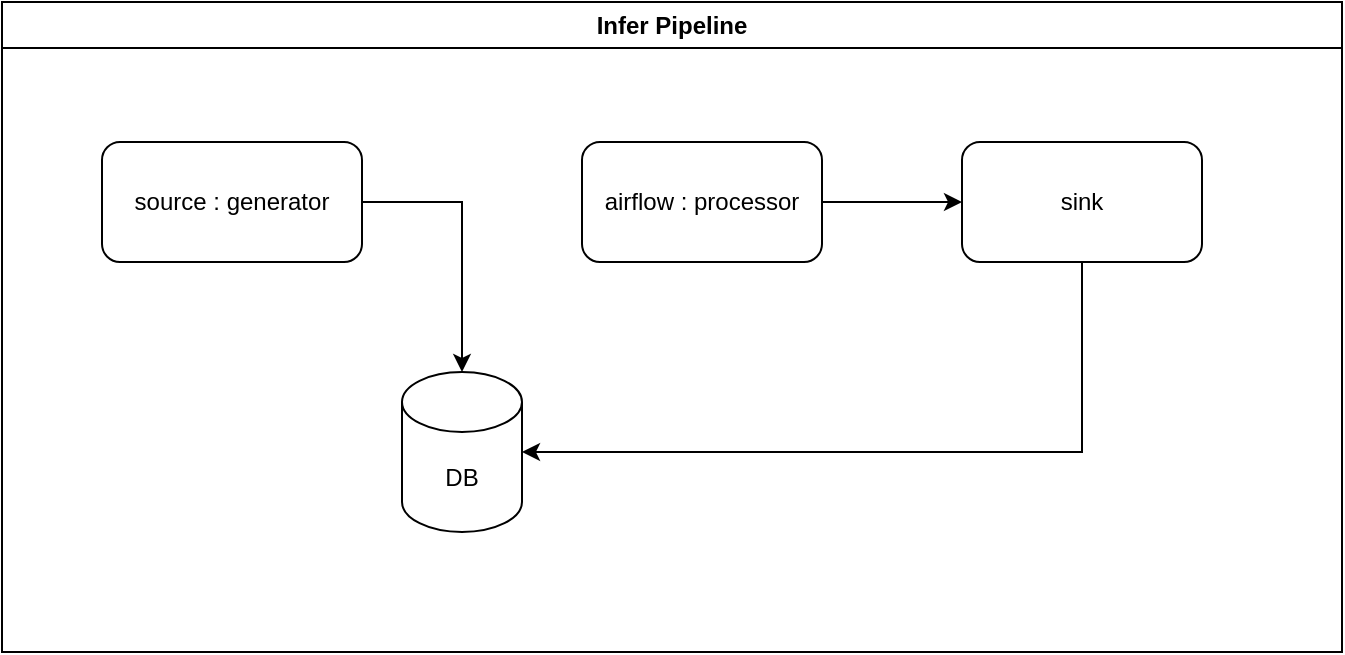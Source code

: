 <mxfile version="26.1.1">
  <diagram name="페이지-1" id="gQmSfiFKrXItp1nNsUoT">
    <mxGraphModel dx="927" dy="875" grid="1" gridSize="10" guides="1" tooltips="1" connect="1" arrows="1" fold="1" page="1" pageScale="1" pageWidth="827" pageHeight="1169" math="0" shadow="0">
      <root>
        <mxCell id="0" />
        <mxCell id="1" parent="0" />
        <mxCell id="Peoiejjs_ImQveUcWt9B-5" value="Infer Pipeline" style="swimlane;whiteSpace=wrap;html=1;" vertex="1" parent="1">
          <mxGeometry x="100" y="485" width="670" height="325" as="geometry" />
        </mxCell>
        <mxCell id="Peoiejjs_ImQveUcWt9B-6" value="source : generator" style="rounded=1;whiteSpace=wrap;html=1;" vertex="1" parent="Peoiejjs_ImQveUcWt9B-5">
          <mxGeometry x="50" y="70" width="130" height="60" as="geometry" />
        </mxCell>
        <mxCell id="Peoiejjs_ImQveUcWt9B-14" value="" style="edgeStyle=orthogonalEdgeStyle;rounded=0;orthogonalLoop=1;jettySize=auto;html=1;" edge="1" parent="Peoiejjs_ImQveUcWt9B-5" source="Peoiejjs_ImQveUcWt9B-8" target="Peoiejjs_ImQveUcWt9B-12">
          <mxGeometry relative="1" as="geometry" />
        </mxCell>
        <mxCell id="Peoiejjs_ImQveUcWt9B-8" value="airflow : processor" style="rounded=1;whiteSpace=wrap;html=1;" vertex="1" parent="Peoiejjs_ImQveUcWt9B-5">
          <mxGeometry x="290" y="70" width="120" height="60" as="geometry" />
        </mxCell>
        <mxCell id="Peoiejjs_ImQveUcWt9B-9" value="DB" style="shape=cylinder3;whiteSpace=wrap;html=1;boundedLbl=1;backgroundOutline=1;size=15;" vertex="1" parent="Peoiejjs_ImQveUcWt9B-5">
          <mxGeometry x="200" y="185" width="60" height="80" as="geometry" />
        </mxCell>
        <mxCell id="Peoiejjs_ImQveUcWt9B-11" style="edgeStyle=orthogonalEdgeStyle;rounded=0;orthogonalLoop=1;jettySize=auto;html=1;entryX=0.5;entryY=0;entryDx=0;entryDy=0;entryPerimeter=0;exitX=1;exitY=0.5;exitDx=0;exitDy=0;" edge="1" parent="Peoiejjs_ImQveUcWt9B-5" source="Peoiejjs_ImQveUcWt9B-6" target="Peoiejjs_ImQveUcWt9B-9">
          <mxGeometry relative="1" as="geometry" />
        </mxCell>
        <mxCell id="Peoiejjs_ImQveUcWt9B-12" value="sink" style="rounded=1;whiteSpace=wrap;html=1;" vertex="1" parent="Peoiejjs_ImQveUcWt9B-5">
          <mxGeometry x="480" y="70" width="120" height="60" as="geometry" />
        </mxCell>
        <mxCell id="Peoiejjs_ImQveUcWt9B-13" style="edgeStyle=orthogonalEdgeStyle;rounded=0;orthogonalLoop=1;jettySize=auto;html=1;exitX=0.5;exitY=1;exitDx=0;exitDy=0;entryX=1;entryY=0.5;entryDx=0;entryDy=0;entryPerimeter=0;" edge="1" parent="Peoiejjs_ImQveUcWt9B-5" source="Peoiejjs_ImQveUcWt9B-12" target="Peoiejjs_ImQveUcWt9B-9">
          <mxGeometry relative="1" as="geometry" />
        </mxCell>
      </root>
    </mxGraphModel>
  </diagram>
</mxfile>
